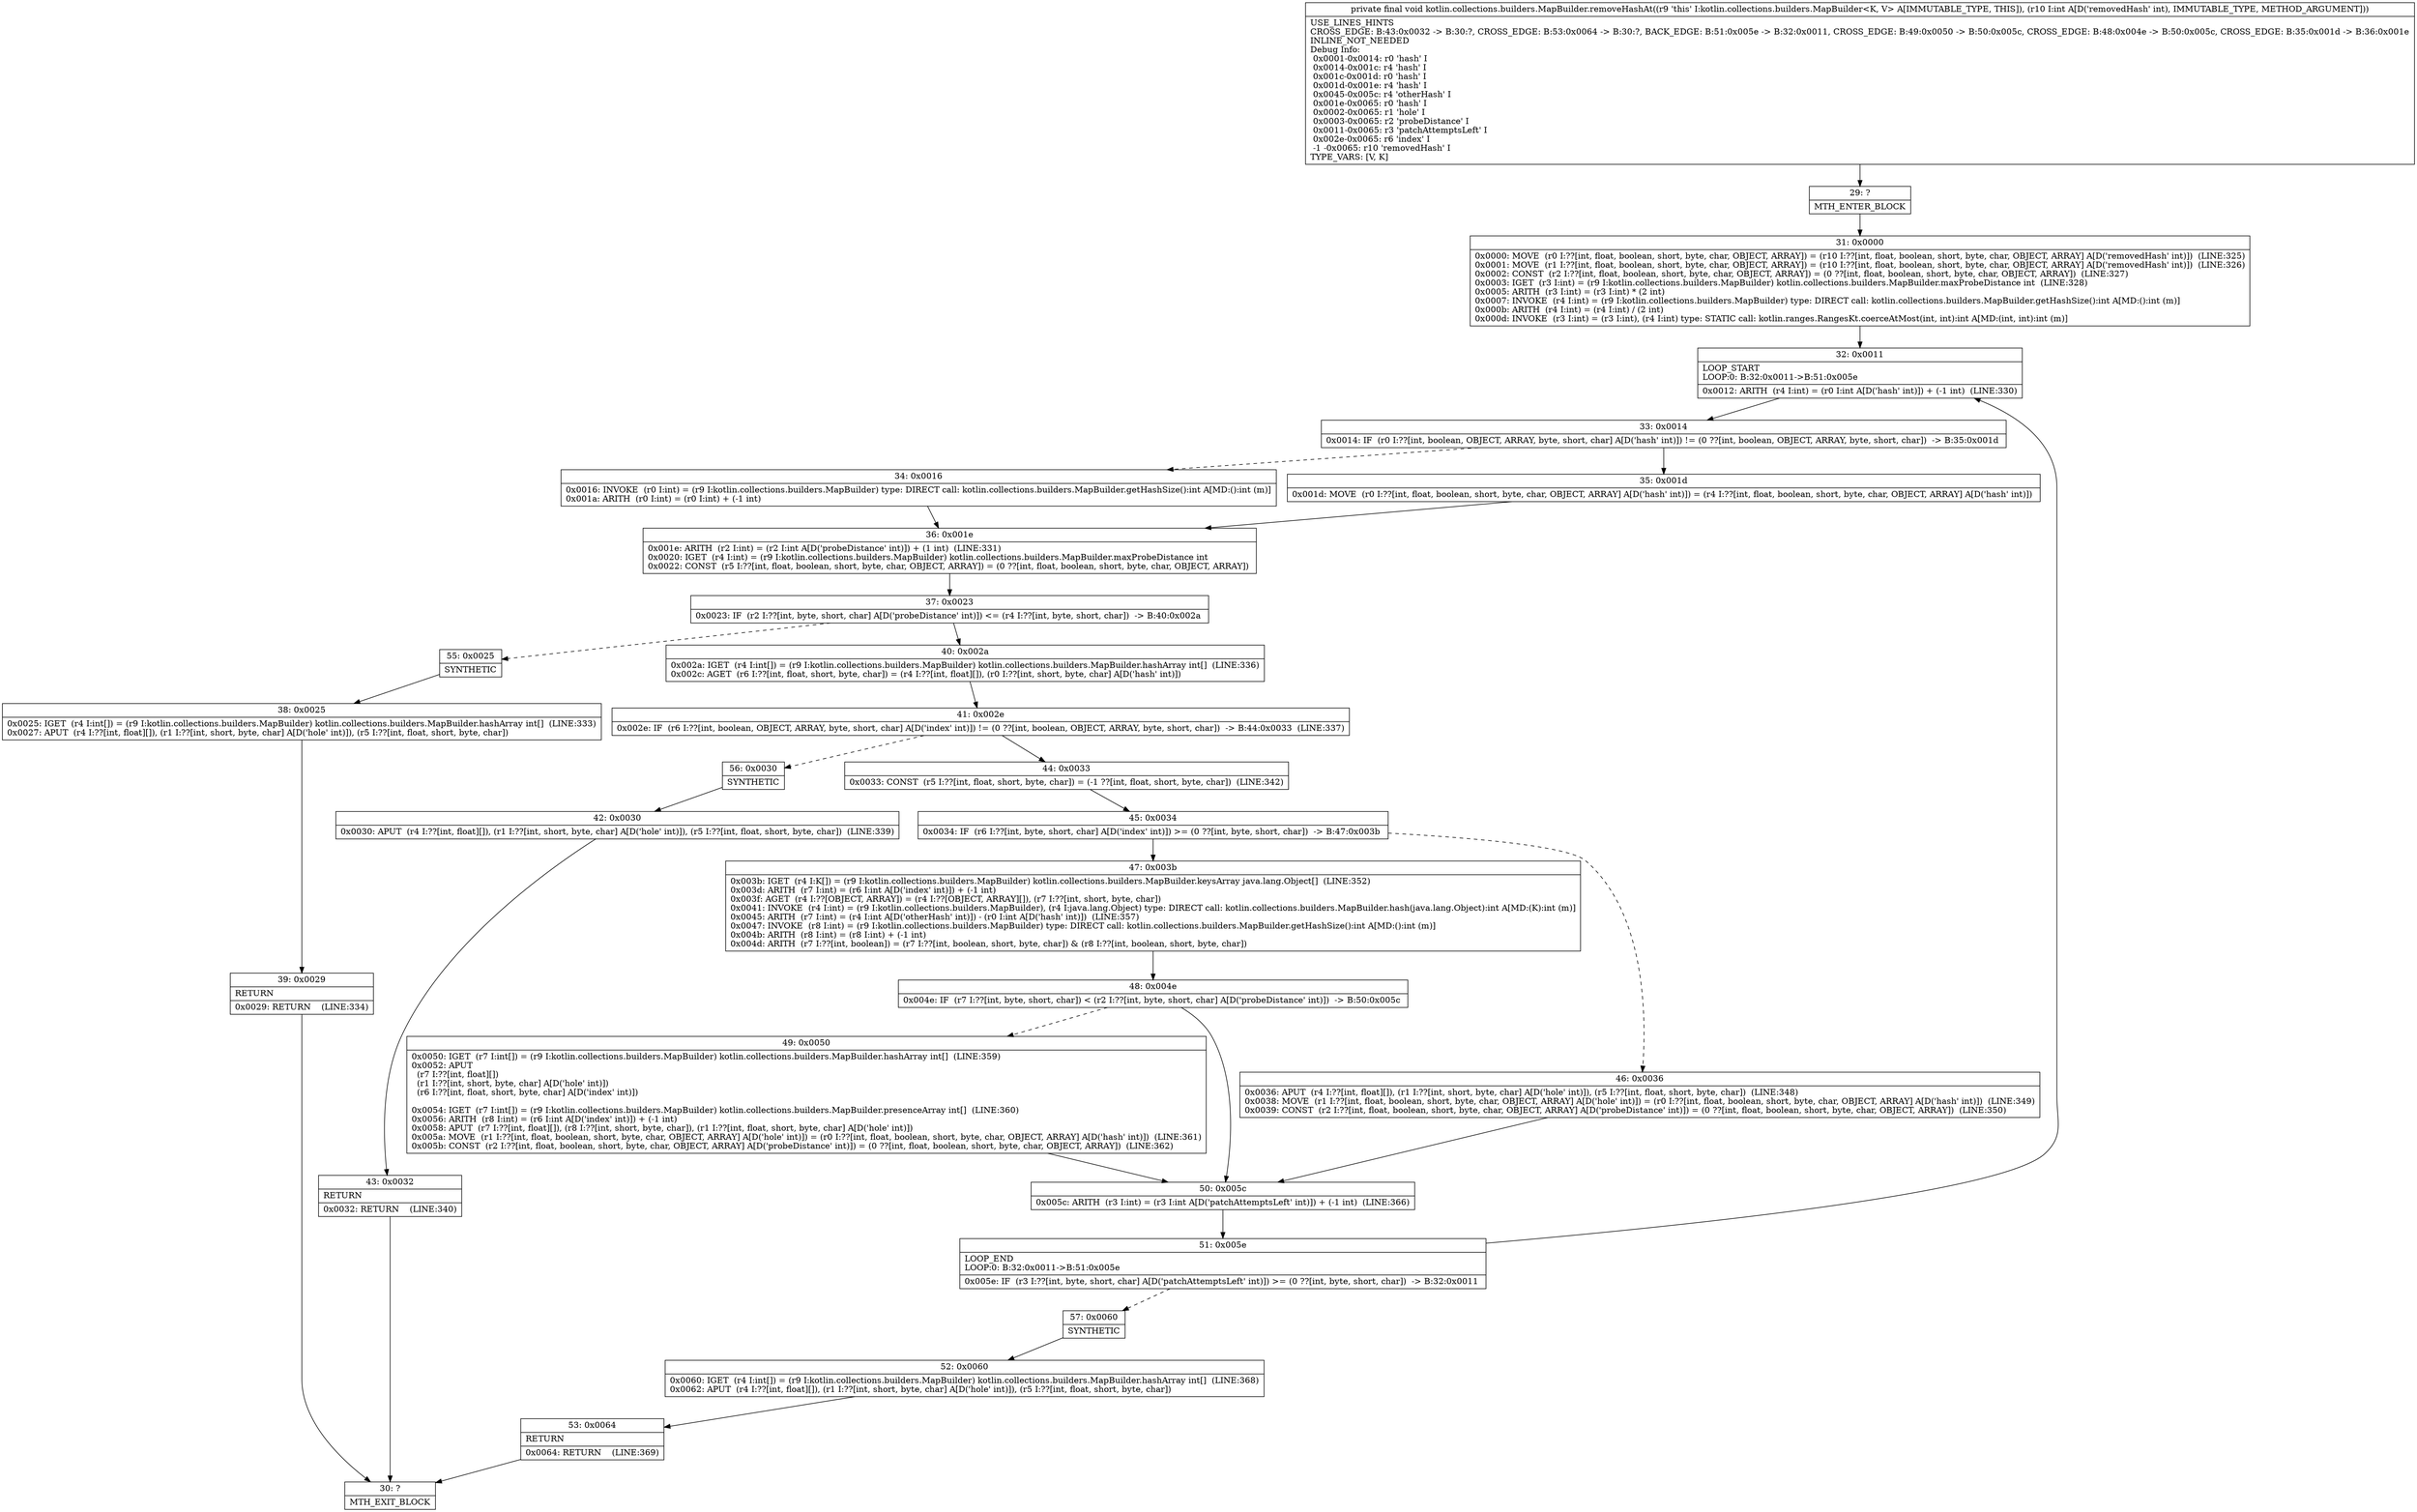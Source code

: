 digraph "CFG forkotlin.collections.builders.MapBuilder.removeHashAt(I)V" {
Node_29 [shape=record,label="{29\:\ ?|MTH_ENTER_BLOCK\l}"];
Node_31 [shape=record,label="{31\:\ 0x0000|0x0000: MOVE  (r0 I:??[int, float, boolean, short, byte, char, OBJECT, ARRAY]) = (r10 I:??[int, float, boolean, short, byte, char, OBJECT, ARRAY] A[D('removedHash' int)])  (LINE:325)\l0x0001: MOVE  (r1 I:??[int, float, boolean, short, byte, char, OBJECT, ARRAY]) = (r10 I:??[int, float, boolean, short, byte, char, OBJECT, ARRAY] A[D('removedHash' int)])  (LINE:326)\l0x0002: CONST  (r2 I:??[int, float, boolean, short, byte, char, OBJECT, ARRAY]) = (0 ??[int, float, boolean, short, byte, char, OBJECT, ARRAY])  (LINE:327)\l0x0003: IGET  (r3 I:int) = (r9 I:kotlin.collections.builders.MapBuilder) kotlin.collections.builders.MapBuilder.maxProbeDistance int  (LINE:328)\l0x0005: ARITH  (r3 I:int) = (r3 I:int) * (2 int) \l0x0007: INVOKE  (r4 I:int) = (r9 I:kotlin.collections.builders.MapBuilder) type: DIRECT call: kotlin.collections.builders.MapBuilder.getHashSize():int A[MD:():int (m)]\l0x000b: ARITH  (r4 I:int) = (r4 I:int) \/ (2 int) \l0x000d: INVOKE  (r3 I:int) = (r3 I:int), (r4 I:int) type: STATIC call: kotlin.ranges.RangesKt.coerceAtMost(int, int):int A[MD:(int, int):int (m)]\l}"];
Node_32 [shape=record,label="{32\:\ 0x0011|LOOP_START\lLOOP:0: B:32:0x0011\-\>B:51:0x005e\l|0x0012: ARITH  (r4 I:int) = (r0 I:int A[D('hash' int)]) + (\-1 int)  (LINE:330)\l}"];
Node_33 [shape=record,label="{33\:\ 0x0014|0x0014: IF  (r0 I:??[int, boolean, OBJECT, ARRAY, byte, short, char] A[D('hash' int)]) != (0 ??[int, boolean, OBJECT, ARRAY, byte, short, char])  \-\> B:35:0x001d \l}"];
Node_34 [shape=record,label="{34\:\ 0x0016|0x0016: INVOKE  (r0 I:int) = (r9 I:kotlin.collections.builders.MapBuilder) type: DIRECT call: kotlin.collections.builders.MapBuilder.getHashSize():int A[MD:():int (m)]\l0x001a: ARITH  (r0 I:int) = (r0 I:int) + (\-1 int) \l}"];
Node_36 [shape=record,label="{36\:\ 0x001e|0x001e: ARITH  (r2 I:int) = (r2 I:int A[D('probeDistance' int)]) + (1 int)  (LINE:331)\l0x0020: IGET  (r4 I:int) = (r9 I:kotlin.collections.builders.MapBuilder) kotlin.collections.builders.MapBuilder.maxProbeDistance int \l0x0022: CONST  (r5 I:??[int, float, boolean, short, byte, char, OBJECT, ARRAY]) = (0 ??[int, float, boolean, short, byte, char, OBJECT, ARRAY]) \l}"];
Node_37 [shape=record,label="{37\:\ 0x0023|0x0023: IF  (r2 I:??[int, byte, short, char] A[D('probeDistance' int)]) \<= (r4 I:??[int, byte, short, char])  \-\> B:40:0x002a \l}"];
Node_40 [shape=record,label="{40\:\ 0x002a|0x002a: IGET  (r4 I:int[]) = (r9 I:kotlin.collections.builders.MapBuilder) kotlin.collections.builders.MapBuilder.hashArray int[]  (LINE:336)\l0x002c: AGET  (r6 I:??[int, float, short, byte, char]) = (r4 I:??[int, float][]), (r0 I:??[int, short, byte, char] A[D('hash' int)]) \l}"];
Node_41 [shape=record,label="{41\:\ 0x002e|0x002e: IF  (r6 I:??[int, boolean, OBJECT, ARRAY, byte, short, char] A[D('index' int)]) != (0 ??[int, boolean, OBJECT, ARRAY, byte, short, char])  \-\> B:44:0x0033  (LINE:337)\l}"];
Node_44 [shape=record,label="{44\:\ 0x0033|0x0033: CONST  (r5 I:??[int, float, short, byte, char]) = (\-1 ??[int, float, short, byte, char])  (LINE:342)\l}"];
Node_45 [shape=record,label="{45\:\ 0x0034|0x0034: IF  (r6 I:??[int, byte, short, char] A[D('index' int)]) \>= (0 ??[int, byte, short, char])  \-\> B:47:0x003b \l}"];
Node_46 [shape=record,label="{46\:\ 0x0036|0x0036: APUT  (r4 I:??[int, float][]), (r1 I:??[int, short, byte, char] A[D('hole' int)]), (r5 I:??[int, float, short, byte, char])  (LINE:348)\l0x0038: MOVE  (r1 I:??[int, float, boolean, short, byte, char, OBJECT, ARRAY] A[D('hole' int)]) = (r0 I:??[int, float, boolean, short, byte, char, OBJECT, ARRAY] A[D('hash' int)])  (LINE:349)\l0x0039: CONST  (r2 I:??[int, float, boolean, short, byte, char, OBJECT, ARRAY] A[D('probeDistance' int)]) = (0 ??[int, float, boolean, short, byte, char, OBJECT, ARRAY])  (LINE:350)\l}"];
Node_50 [shape=record,label="{50\:\ 0x005c|0x005c: ARITH  (r3 I:int) = (r3 I:int A[D('patchAttemptsLeft' int)]) + (\-1 int)  (LINE:366)\l}"];
Node_51 [shape=record,label="{51\:\ 0x005e|LOOP_END\lLOOP:0: B:32:0x0011\-\>B:51:0x005e\l|0x005e: IF  (r3 I:??[int, byte, short, char] A[D('patchAttemptsLeft' int)]) \>= (0 ??[int, byte, short, char])  \-\> B:32:0x0011 \l}"];
Node_57 [shape=record,label="{57\:\ 0x0060|SYNTHETIC\l}"];
Node_52 [shape=record,label="{52\:\ 0x0060|0x0060: IGET  (r4 I:int[]) = (r9 I:kotlin.collections.builders.MapBuilder) kotlin.collections.builders.MapBuilder.hashArray int[]  (LINE:368)\l0x0062: APUT  (r4 I:??[int, float][]), (r1 I:??[int, short, byte, char] A[D('hole' int)]), (r5 I:??[int, float, short, byte, char]) \l}"];
Node_53 [shape=record,label="{53\:\ 0x0064|RETURN\l|0x0064: RETURN    (LINE:369)\l}"];
Node_30 [shape=record,label="{30\:\ ?|MTH_EXIT_BLOCK\l}"];
Node_47 [shape=record,label="{47\:\ 0x003b|0x003b: IGET  (r4 I:K[]) = (r9 I:kotlin.collections.builders.MapBuilder) kotlin.collections.builders.MapBuilder.keysArray java.lang.Object[]  (LINE:352)\l0x003d: ARITH  (r7 I:int) = (r6 I:int A[D('index' int)]) + (\-1 int) \l0x003f: AGET  (r4 I:??[OBJECT, ARRAY]) = (r4 I:??[OBJECT, ARRAY][]), (r7 I:??[int, short, byte, char]) \l0x0041: INVOKE  (r4 I:int) = (r9 I:kotlin.collections.builders.MapBuilder), (r4 I:java.lang.Object) type: DIRECT call: kotlin.collections.builders.MapBuilder.hash(java.lang.Object):int A[MD:(K):int (m)]\l0x0045: ARITH  (r7 I:int) = (r4 I:int A[D('otherHash' int)]) \- (r0 I:int A[D('hash' int)])  (LINE:357)\l0x0047: INVOKE  (r8 I:int) = (r9 I:kotlin.collections.builders.MapBuilder) type: DIRECT call: kotlin.collections.builders.MapBuilder.getHashSize():int A[MD:():int (m)]\l0x004b: ARITH  (r8 I:int) = (r8 I:int) + (\-1 int) \l0x004d: ARITH  (r7 I:??[int, boolean]) = (r7 I:??[int, boolean, short, byte, char]) & (r8 I:??[int, boolean, short, byte, char]) \l}"];
Node_48 [shape=record,label="{48\:\ 0x004e|0x004e: IF  (r7 I:??[int, byte, short, char]) \< (r2 I:??[int, byte, short, char] A[D('probeDistance' int)])  \-\> B:50:0x005c \l}"];
Node_49 [shape=record,label="{49\:\ 0x0050|0x0050: IGET  (r7 I:int[]) = (r9 I:kotlin.collections.builders.MapBuilder) kotlin.collections.builders.MapBuilder.hashArray int[]  (LINE:359)\l0x0052: APUT  \l  (r7 I:??[int, float][])\l  (r1 I:??[int, short, byte, char] A[D('hole' int)])\l  (r6 I:??[int, float, short, byte, char] A[D('index' int)])\l \l0x0054: IGET  (r7 I:int[]) = (r9 I:kotlin.collections.builders.MapBuilder) kotlin.collections.builders.MapBuilder.presenceArray int[]  (LINE:360)\l0x0056: ARITH  (r8 I:int) = (r6 I:int A[D('index' int)]) + (\-1 int) \l0x0058: APUT  (r7 I:??[int, float][]), (r8 I:??[int, short, byte, char]), (r1 I:??[int, float, short, byte, char] A[D('hole' int)]) \l0x005a: MOVE  (r1 I:??[int, float, boolean, short, byte, char, OBJECT, ARRAY] A[D('hole' int)]) = (r0 I:??[int, float, boolean, short, byte, char, OBJECT, ARRAY] A[D('hash' int)])  (LINE:361)\l0x005b: CONST  (r2 I:??[int, float, boolean, short, byte, char, OBJECT, ARRAY] A[D('probeDistance' int)]) = (0 ??[int, float, boolean, short, byte, char, OBJECT, ARRAY])  (LINE:362)\l}"];
Node_56 [shape=record,label="{56\:\ 0x0030|SYNTHETIC\l}"];
Node_42 [shape=record,label="{42\:\ 0x0030|0x0030: APUT  (r4 I:??[int, float][]), (r1 I:??[int, short, byte, char] A[D('hole' int)]), (r5 I:??[int, float, short, byte, char])  (LINE:339)\l}"];
Node_43 [shape=record,label="{43\:\ 0x0032|RETURN\l|0x0032: RETURN    (LINE:340)\l}"];
Node_55 [shape=record,label="{55\:\ 0x0025|SYNTHETIC\l}"];
Node_38 [shape=record,label="{38\:\ 0x0025|0x0025: IGET  (r4 I:int[]) = (r9 I:kotlin.collections.builders.MapBuilder) kotlin.collections.builders.MapBuilder.hashArray int[]  (LINE:333)\l0x0027: APUT  (r4 I:??[int, float][]), (r1 I:??[int, short, byte, char] A[D('hole' int)]), (r5 I:??[int, float, short, byte, char]) \l}"];
Node_39 [shape=record,label="{39\:\ 0x0029|RETURN\l|0x0029: RETURN    (LINE:334)\l}"];
Node_35 [shape=record,label="{35\:\ 0x001d|0x001d: MOVE  (r0 I:??[int, float, boolean, short, byte, char, OBJECT, ARRAY] A[D('hash' int)]) = (r4 I:??[int, float, boolean, short, byte, char, OBJECT, ARRAY] A[D('hash' int)]) \l}"];
MethodNode[shape=record,label="{private final void kotlin.collections.builders.MapBuilder.removeHashAt((r9 'this' I:kotlin.collections.builders.MapBuilder\<K, V\> A[IMMUTABLE_TYPE, THIS]), (r10 I:int A[D('removedHash' int), IMMUTABLE_TYPE, METHOD_ARGUMENT]))  | USE_LINES_HINTS\lCROSS_EDGE: B:43:0x0032 \-\> B:30:?, CROSS_EDGE: B:53:0x0064 \-\> B:30:?, BACK_EDGE: B:51:0x005e \-\> B:32:0x0011, CROSS_EDGE: B:49:0x0050 \-\> B:50:0x005c, CROSS_EDGE: B:48:0x004e \-\> B:50:0x005c, CROSS_EDGE: B:35:0x001d \-\> B:36:0x001e\lINLINE_NOT_NEEDED\lDebug Info:\l  0x0001\-0x0014: r0 'hash' I\l  0x0014\-0x001c: r4 'hash' I\l  0x001c\-0x001d: r0 'hash' I\l  0x001d\-0x001e: r4 'hash' I\l  0x0045\-0x005c: r4 'otherHash' I\l  0x001e\-0x0065: r0 'hash' I\l  0x0002\-0x0065: r1 'hole' I\l  0x0003\-0x0065: r2 'probeDistance' I\l  0x0011\-0x0065: r3 'patchAttemptsLeft' I\l  0x002e\-0x0065: r6 'index' I\l  \-1 \-0x0065: r10 'removedHash' I\lTYPE_VARS: [V, K]\l}"];
MethodNode -> Node_29;Node_29 -> Node_31;
Node_31 -> Node_32;
Node_32 -> Node_33;
Node_33 -> Node_34[style=dashed];
Node_33 -> Node_35;
Node_34 -> Node_36;
Node_36 -> Node_37;
Node_37 -> Node_40;
Node_37 -> Node_55[style=dashed];
Node_40 -> Node_41;
Node_41 -> Node_44;
Node_41 -> Node_56[style=dashed];
Node_44 -> Node_45;
Node_45 -> Node_46[style=dashed];
Node_45 -> Node_47;
Node_46 -> Node_50;
Node_50 -> Node_51;
Node_51 -> Node_32;
Node_51 -> Node_57[style=dashed];
Node_57 -> Node_52;
Node_52 -> Node_53;
Node_53 -> Node_30;
Node_47 -> Node_48;
Node_48 -> Node_49[style=dashed];
Node_48 -> Node_50;
Node_49 -> Node_50;
Node_56 -> Node_42;
Node_42 -> Node_43;
Node_43 -> Node_30;
Node_55 -> Node_38;
Node_38 -> Node_39;
Node_39 -> Node_30;
Node_35 -> Node_36;
}

